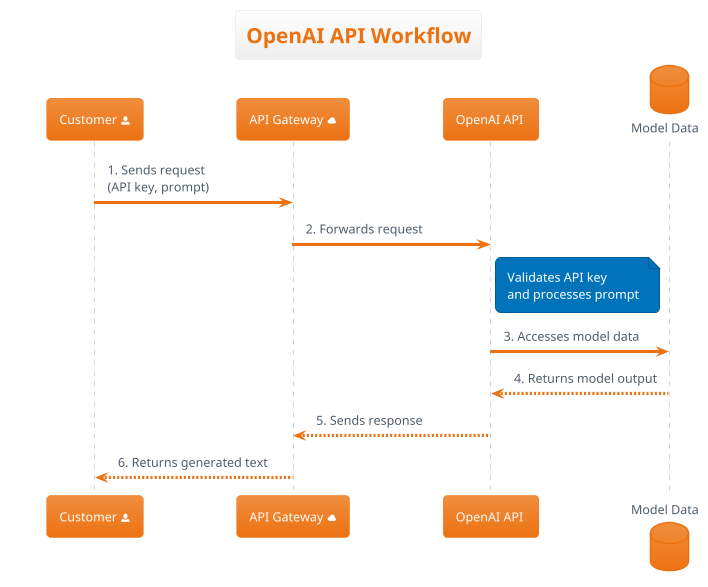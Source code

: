 @startuml
!theme aws-orange

title OpenAI API Workflow

participant "Customer <&person>" as customer
participant "API Gateway <&cloud>" as gateway
participant "OpenAI API <&cogs>" as openai
database "Model Data <&database>" as model

customer -> gateway : 1. Sends request\n(API key, prompt)
gateway -> openai : 2. Forwards request
note right of openai : Validates API key\nand processes prompt
openai -> model : 3. Accesses model data
model --> openai : 4. Returns model output
openai --> gateway : 5. Sends response
gateway --> customer : 6. Returns generated text

@enduml